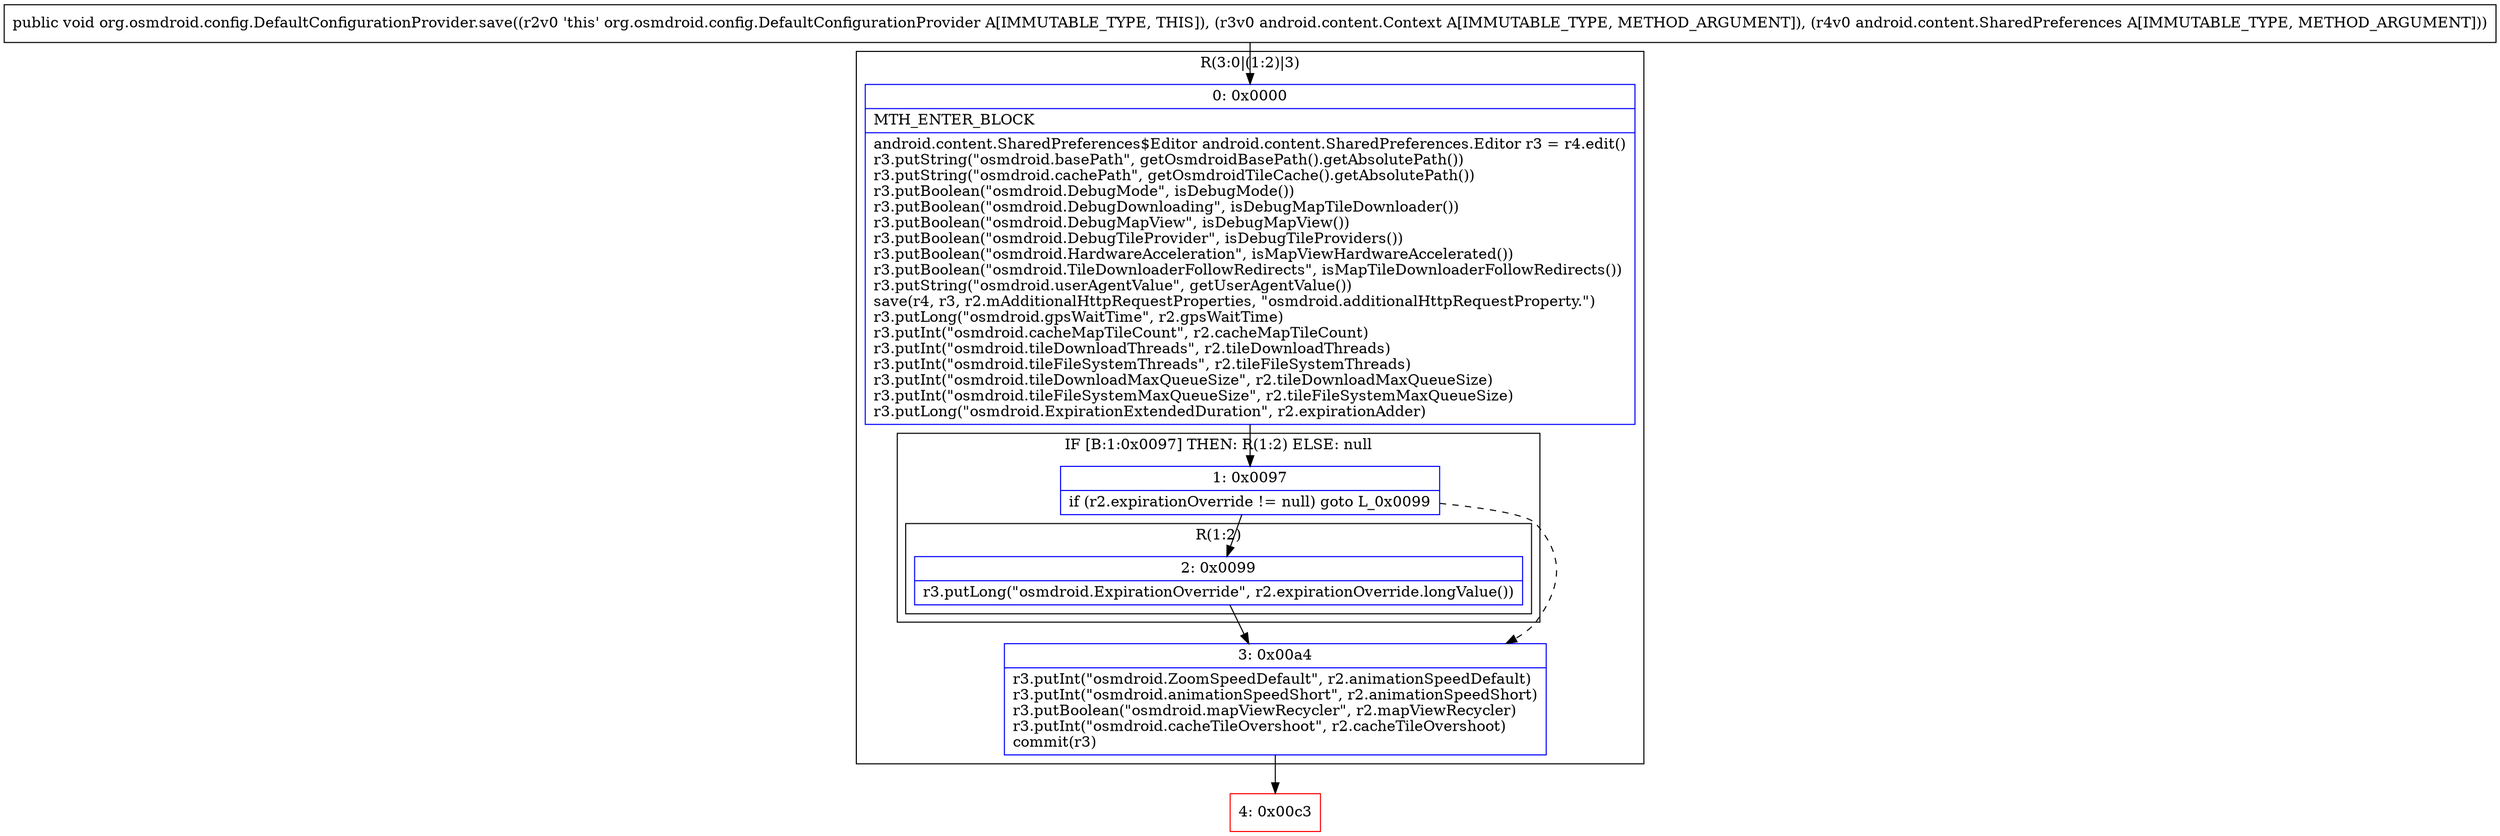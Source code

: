 digraph "CFG fororg.osmdroid.config.DefaultConfigurationProvider.save(Landroid\/content\/Context;Landroid\/content\/SharedPreferences;)V" {
subgraph cluster_Region_1335514183 {
label = "R(3:0|(1:2)|3)";
node [shape=record,color=blue];
Node_0 [shape=record,label="{0\:\ 0x0000|MTH_ENTER_BLOCK\l|android.content.SharedPreferences$Editor android.content.SharedPreferences.Editor r3 = r4.edit()\lr3.putString(\"osmdroid.basePath\", getOsmdroidBasePath().getAbsolutePath())\lr3.putString(\"osmdroid.cachePath\", getOsmdroidTileCache().getAbsolutePath())\lr3.putBoolean(\"osmdroid.DebugMode\", isDebugMode())\lr3.putBoolean(\"osmdroid.DebugDownloading\", isDebugMapTileDownloader())\lr3.putBoolean(\"osmdroid.DebugMapView\", isDebugMapView())\lr3.putBoolean(\"osmdroid.DebugTileProvider\", isDebugTileProviders())\lr3.putBoolean(\"osmdroid.HardwareAcceleration\", isMapViewHardwareAccelerated())\lr3.putBoolean(\"osmdroid.TileDownloaderFollowRedirects\", isMapTileDownloaderFollowRedirects())\lr3.putString(\"osmdroid.userAgentValue\", getUserAgentValue())\lsave(r4, r3, r2.mAdditionalHttpRequestProperties, \"osmdroid.additionalHttpRequestProperty.\")\lr3.putLong(\"osmdroid.gpsWaitTime\", r2.gpsWaitTime)\lr3.putInt(\"osmdroid.cacheMapTileCount\", r2.cacheMapTileCount)\lr3.putInt(\"osmdroid.tileDownloadThreads\", r2.tileDownloadThreads)\lr3.putInt(\"osmdroid.tileFileSystemThreads\", r2.tileFileSystemThreads)\lr3.putInt(\"osmdroid.tileDownloadMaxQueueSize\", r2.tileDownloadMaxQueueSize)\lr3.putInt(\"osmdroid.tileFileSystemMaxQueueSize\", r2.tileFileSystemMaxQueueSize)\lr3.putLong(\"osmdroid.ExpirationExtendedDuration\", r2.expirationAdder)\l}"];
subgraph cluster_IfRegion_207994714 {
label = "IF [B:1:0x0097] THEN: R(1:2) ELSE: null";
node [shape=record,color=blue];
Node_1 [shape=record,label="{1\:\ 0x0097|if (r2.expirationOverride != null) goto L_0x0099\l}"];
subgraph cluster_Region_2043627569 {
label = "R(1:2)";
node [shape=record,color=blue];
Node_2 [shape=record,label="{2\:\ 0x0099|r3.putLong(\"osmdroid.ExpirationOverride\", r2.expirationOverride.longValue())\l}"];
}
}
Node_3 [shape=record,label="{3\:\ 0x00a4|r3.putInt(\"osmdroid.ZoomSpeedDefault\", r2.animationSpeedDefault)\lr3.putInt(\"osmdroid.animationSpeedShort\", r2.animationSpeedShort)\lr3.putBoolean(\"osmdroid.mapViewRecycler\", r2.mapViewRecycler)\lr3.putInt(\"osmdroid.cacheTileOvershoot\", r2.cacheTileOvershoot)\lcommit(r3)\l}"];
}
Node_4 [shape=record,color=red,label="{4\:\ 0x00c3}"];
MethodNode[shape=record,label="{public void org.osmdroid.config.DefaultConfigurationProvider.save((r2v0 'this' org.osmdroid.config.DefaultConfigurationProvider A[IMMUTABLE_TYPE, THIS]), (r3v0 android.content.Context A[IMMUTABLE_TYPE, METHOD_ARGUMENT]), (r4v0 android.content.SharedPreferences A[IMMUTABLE_TYPE, METHOD_ARGUMENT])) }"];
MethodNode -> Node_0;
Node_0 -> Node_1;
Node_1 -> Node_2;
Node_1 -> Node_3[style=dashed];
Node_2 -> Node_3;
Node_3 -> Node_4;
}

